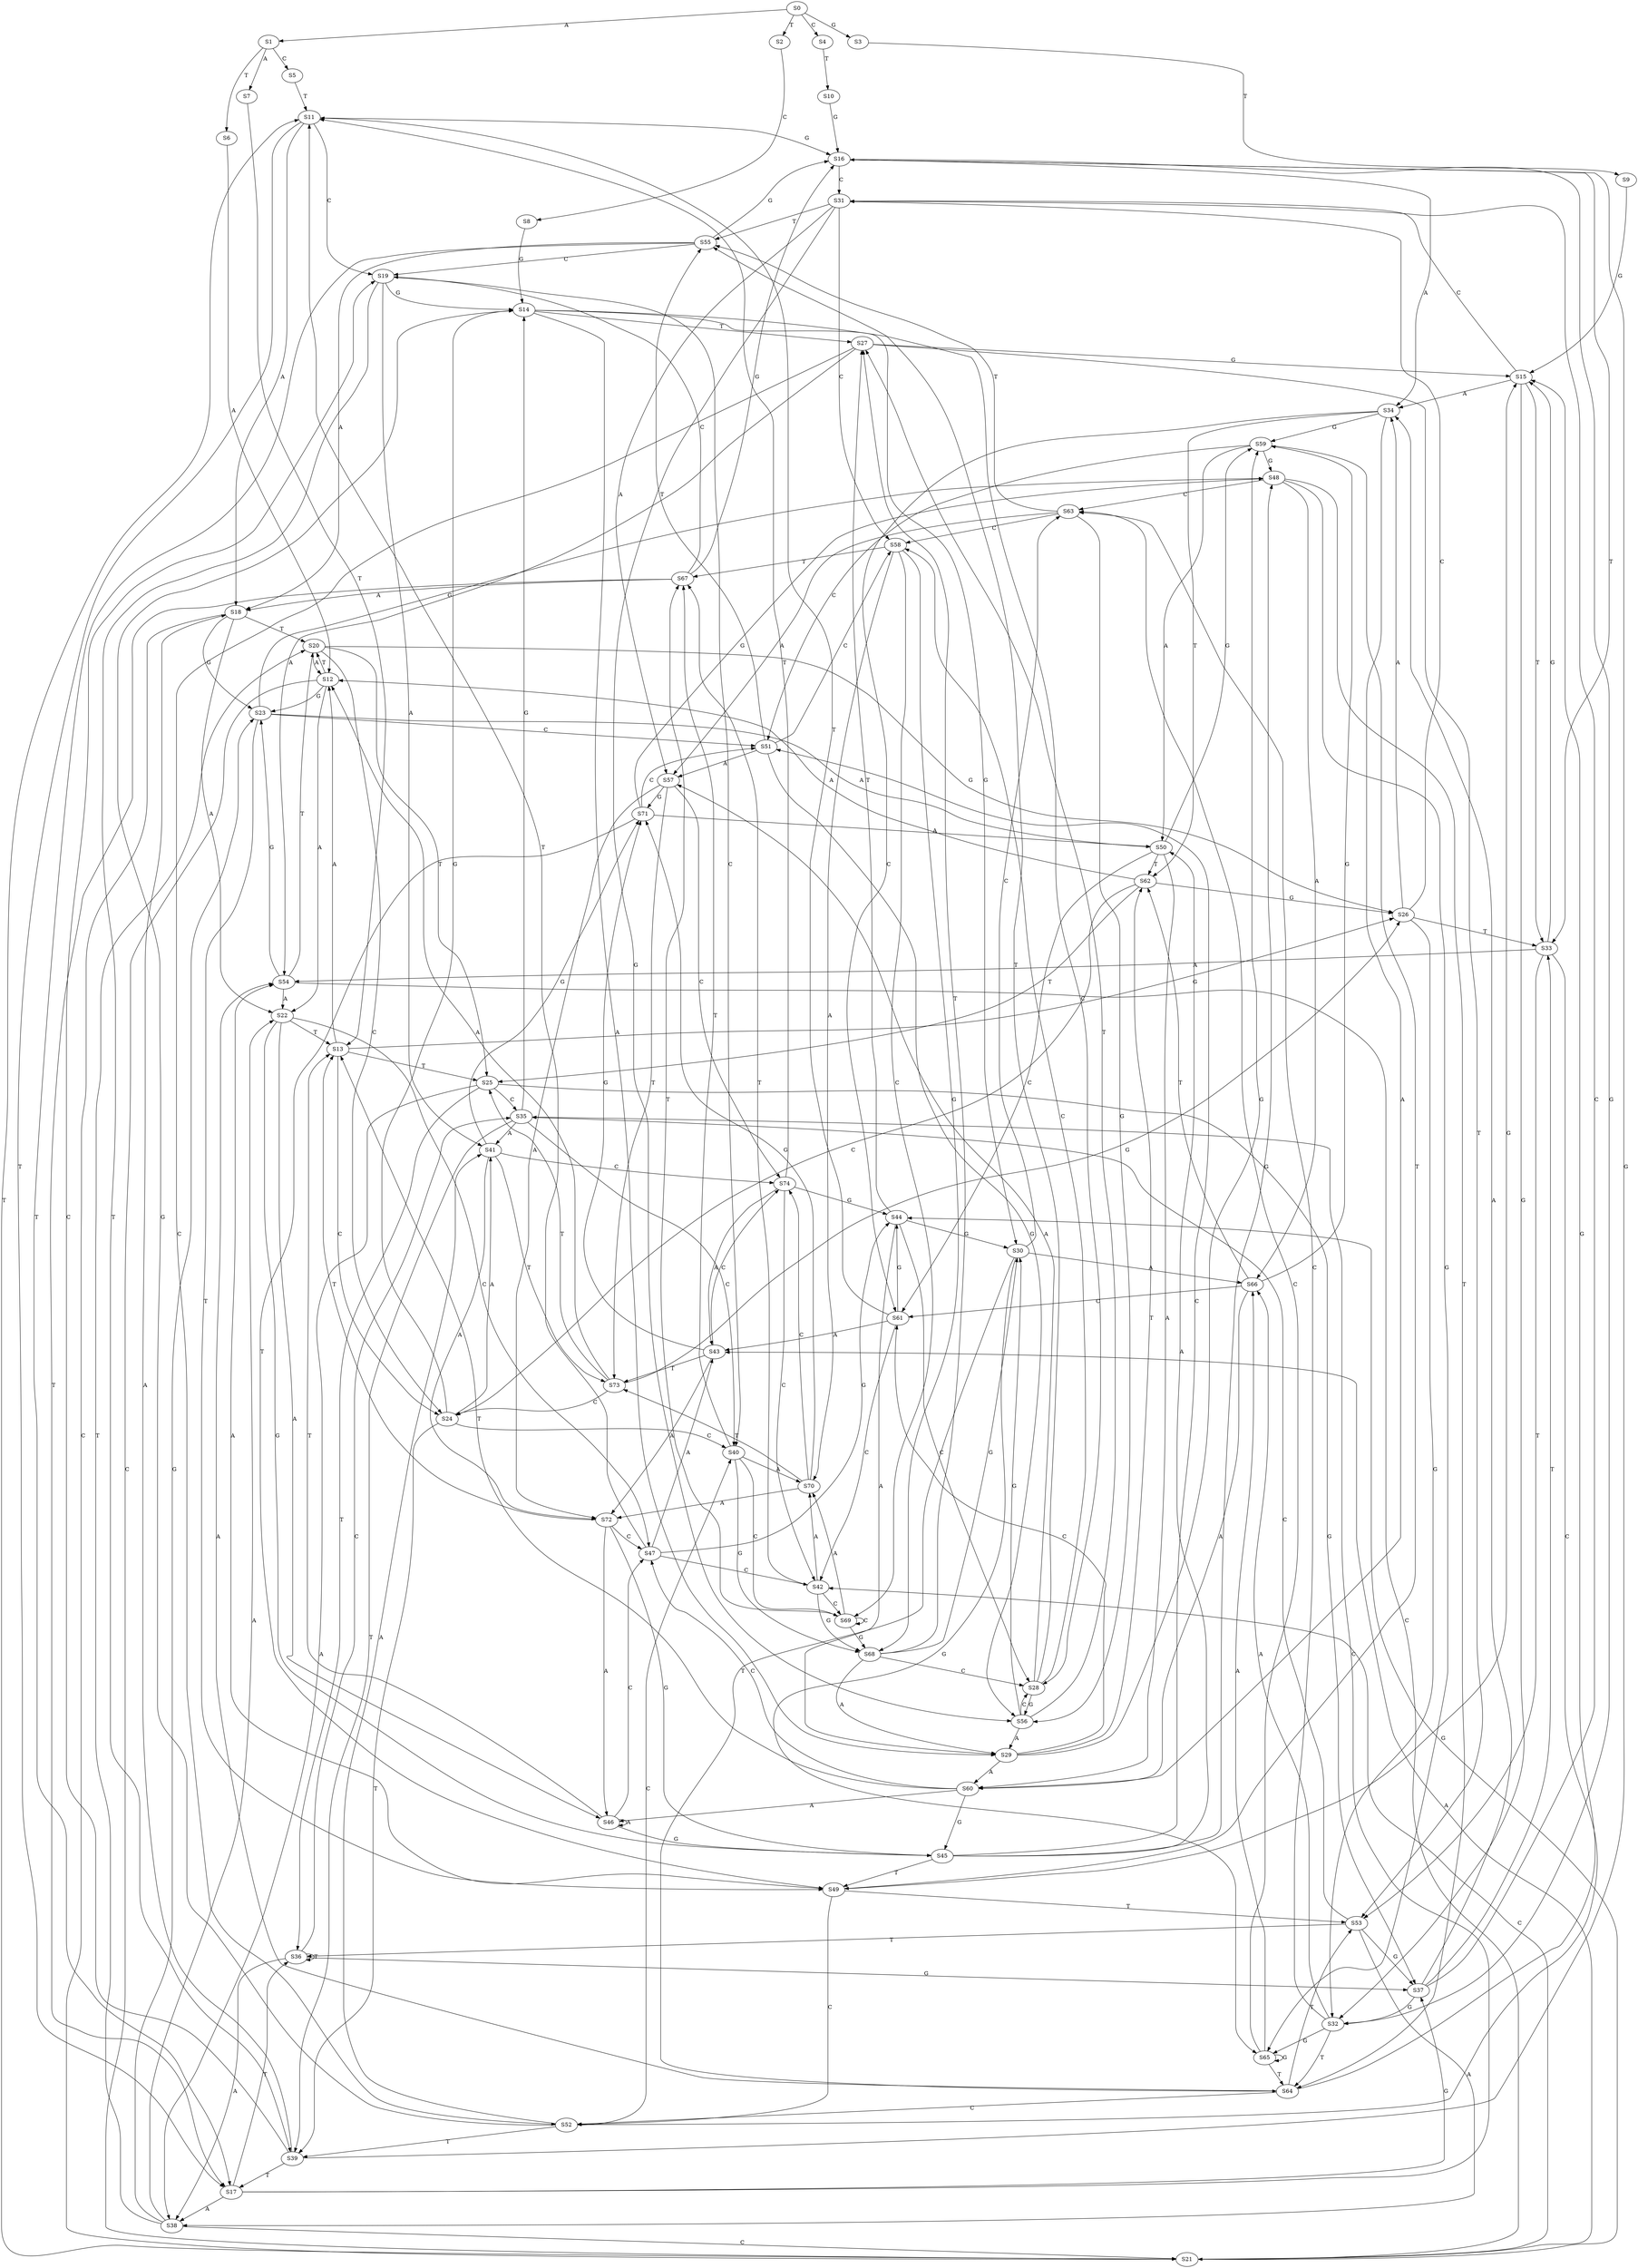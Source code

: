 strict digraph  {
	S0 -> S1 [ label = A ];
	S0 -> S2 [ label = T ];
	S0 -> S3 [ label = G ];
	S0 -> S4 [ label = C ];
	S1 -> S5 [ label = C ];
	S1 -> S6 [ label = T ];
	S1 -> S7 [ label = A ];
	S2 -> S8 [ label = C ];
	S3 -> S9 [ label = T ];
	S4 -> S10 [ label = T ];
	S5 -> S11 [ label = T ];
	S6 -> S12 [ label = A ];
	S7 -> S13 [ label = T ];
	S8 -> S14 [ label = G ];
	S9 -> S15 [ label = G ];
	S10 -> S16 [ label = G ];
	S11 -> S17 [ label = T ];
	S11 -> S16 [ label = G ];
	S11 -> S18 [ label = A ];
	S11 -> S19 [ label = C ];
	S12 -> S20 [ label = T ];
	S12 -> S21 [ label = C ];
	S12 -> S22 [ label = A ];
	S12 -> S23 [ label = G ];
	S13 -> S24 [ label = C ];
	S13 -> S25 [ label = T ];
	S13 -> S12 [ label = A ];
	S13 -> S26 [ label = G ];
	S14 -> S27 [ label = T ];
	S14 -> S28 [ label = C ];
	S14 -> S29 [ label = A ];
	S14 -> S30 [ label = G ];
	S15 -> S31 [ label = C ];
	S15 -> S32 [ label = G ];
	S15 -> S33 [ label = T ];
	S15 -> S34 [ label = A ];
	S16 -> S32 [ label = G ];
	S16 -> S33 [ label = T ];
	S16 -> S34 [ label = A ];
	S16 -> S31 [ label = C ];
	S17 -> S35 [ label = C ];
	S17 -> S36 [ label = T ];
	S17 -> S37 [ label = G ];
	S17 -> S38 [ label = A ];
	S18 -> S23 [ label = G ];
	S18 -> S21 [ label = C ];
	S18 -> S22 [ label = A ];
	S18 -> S20 [ label = T ];
	S19 -> S39 [ label = T ];
	S19 -> S40 [ label = C ];
	S19 -> S41 [ label = A ];
	S19 -> S14 [ label = G ];
	S20 -> S24 [ label = C ];
	S20 -> S25 [ label = T ];
	S20 -> S12 [ label = A ];
	S20 -> S26 [ label = G ];
	S21 -> S42 [ label = C ];
	S21 -> S11 [ label = T ];
	S21 -> S43 [ label = A ];
	S21 -> S44 [ label = G ];
	S22 -> S45 [ label = G ];
	S22 -> S46 [ label = A ];
	S22 -> S47 [ label = C ];
	S22 -> S13 [ label = T ];
	S23 -> S48 [ label = G ];
	S23 -> S49 [ label = T ];
	S23 -> S50 [ label = A ];
	S23 -> S51 [ label = C ];
	S24 -> S14 [ label = G ];
	S24 -> S41 [ label = A ];
	S24 -> S39 [ label = T ];
	S24 -> S40 [ label = C ];
	S25 -> S38 [ label = A ];
	S25 -> S37 [ label = G ];
	S25 -> S35 [ label = C ];
	S25 -> S36 [ label = T ];
	S26 -> S31 [ label = C ];
	S26 -> S34 [ label = A ];
	S26 -> S33 [ label = T ];
	S26 -> S32 [ label = G ];
	S27 -> S52 [ label = C ];
	S27 -> S15 [ label = G ];
	S27 -> S53 [ label = T ];
	S27 -> S54 [ label = A ];
	S28 -> S55 [ label = T ];
	S28 -> S56 [ label = G ];
	S28 -> S57 [ label = A ];
	S28 -> S58 [ label = C ];
	S29 -> S59 [ label = G ];
	S29 -> S60 [ label = A ];
	S29 -> S61 [ label = C ];
	S29 -> S62 [ label = T ];
	S30 -> S63 [ label = C ];
	S30 -> S64 [ label = T ];
	S30 -> S65 [ label = G ];
	S30 -> S66 [ label = A ];
	S31 -> S55 [ label = T ];
	S31 -> S56 [ label = G ];
	S31 -> S57 [ label = A ];
	S31 -> S58 [ label = C ];
	S32 -> S65 [ label = G ];
	S32 -> S66 [ label = A ];
	S32 -> S63 [ label = C ];
	S32 -> S64 [ label = T ];
	S33 -> S52 [ label = C ];
	S33 -> S15 [ label = G ];
	S33 -> S54 [ label = A ];
	S33 -> S53 [ label = T ];
	S34 -> S61 [ label = C ];
	S34 -> S60 [ label = A ];
	S34 -> S62 [ label = T ];
	S34 -> S59 [ label = G ];
	S35 -> S40 [ label = C ];
	S35 -> S14 [ label = G ];
	S35 -> S39 [ label = T ];
	S35 -> S41 [ label = A ];
	S36 -> S35 [ label = C ];
	S36 -> S36 [ label = T ];
	S36 -> S38 [ label = A ];
	S36 -> S37 [ label = G ];
	S37 -> S32 [ label = G ];
	S37 -> S34 [ label = A ];
	S37 -> S33 [ label = T ];
	S37 -> S31 [ label = C ];
	S38 -> S20 [ label = T ];
	S38 -> S23 [ label = G ];
	S38 -> S22 [ label = A ];
	S38 -> S21 [ label = C ];
	S39 -> S16 [ label = G ];
	S39 -> S17 [ label = T ];
	S39 -> S19 [ label = C ];
	S39 -> S18 [ label = A ];
	S40 -> S67 [ label = T ];
	S40 -> S68 [ label = G ];
	S40 -> S69 [ label = C ];
	S40 -> S70 [ label = A ];
	S41 -> S71 [ label = G ];
	S41 -> S72 [ label = A ];
	S41 -> S73 [ label = T ];
	S41 -> S74 [ label = C ];
	S42 -> S69 [ label = C ];
	S42 -> S67 [ label = T ];
	S42 -> S70 [ label = A ];
	S42 -> S68 [ label = G ];
	S43 -> S72 [ label = A ];
	S43 -> S71 [ label = G ];
	S43 -> S73 [ label = T ];
	S43 -> S74 [ label = C ];
	S44 -> S29 [ label = A ];
	S44 -> S27 [ label = T ];
	S44 -> S30 [ label = G ];
	S44 -> S28 [ label = C ];
	S45 -> S49 [ label = T ];
	S45 -> S50 [ label = A ];
	S45 -> S48 [ label = G ];
	S45 -> S51 [ label = C ];
	S46 -> S13 [ label = T ];
	S46 -> S46 [ label = A ];
	S46 -> S45 [ label = G ];
	S46 -> S47 [ label = C ];
	S47 -> S43 [ label = A ];
	S47 -> S44 [ label = G ];
	S47 -> S42 [ label = C ];
	S47 -> S11 [ label = T ];
	S48 -> S63 [ label = C ];
	S48 -> S66 [ label = A ];
	S48 -> S65 [ label = G ];
	S48 -> S64 [ label = T ];
	S49 -> S15 [ label = G ];
	S49 -> S52 [ label = C ];
	S49 -> S54 [ label = A ];
	S49 -> S53 [ label = T ];
	S50 -> S59 [ label = G ];
	S50 -> S60 [ label = A ];
	S50 -> S62 [ label = T ];
	S50 -> S61 [ label = C ];
	S51 -> S56 [ label = G ];
	S51 -> S58 [ label = C ];
	S51 -> S55 [ label = T ];
	S51 -> S57 [ label = A ];
	S52 -> S40 [ label = C ];
	S52 -> S39 [ label = T ];
	S52 -> S14 [ label = G ];
	S52 -> S41 [ label = A ];
	S53 -> S35 [ label = C ];
	S53 -> S36 [ label = T ];
	S53 -> S38 [ label = A ];
	S53 -> S37 [ label = G ];
	S54 -> S23 [ label = G ];
	S54 -> S22 [ label = A ];
	S54 -> S20 [ label = T ];
	S54 -> S21 [ label = C ];
	S55 -> S16 [ label = G ];
	S55 -> S17 [ label = T ];
	S55 -> S18 [ label = A ];
	S55 -> S19 [ label = C ];
	S56 -> S28 [ label = C ];
	S56 -> S30 [ label = G ];
	S56 -> S29 [ label = A ];
	S56 -> S27 [ label = T ];
	S57 -> S71 [ label = G ];
	S57 -> S74 [ label = C ];
	S57 -> S73 [ label = T ];
	S57 -> S72 [ label = A ];
	S58 -> S69 [ label = C ];
	S58 -> S67 [ label = T ];
	S58 -> S68 [ label = G ];
	S58 -> S70 [ label = A ];
	S59 -> S51 [ label = C ];
	S59 -> S48 [ label = G ];
	S59 -> S49 [ label = T ];
	S59 -> S50 [ label = A ];
	S60 -> S46 [ label = A ];
	S60 -> S45 [ label = G ];
	S60 -> S47 [ label = C ];
	S60 -> S13 [ label = T ];
	S61 -> S42 [ label = C ];
	S61 -> S44 [ label = G ];
	S61 -> S11 [ label = T ];
	S61 -> S43 [ label = A ];
	S62 -> S26 [ label = G ];
	S62 -> S12 [ label = A ];
	S62 -> S25 [ label = T ];
	S62 -> S24 [ label = C ];
	S63 -> S58 [ label = C ];
	S63 -> S56 [ label = G ];
	S63 -> S57 [ label = A ];
	S63 -> S55 [ label = T ];
	S64 -> S52 [ label = C ];
	S64 -> S15 [ label = G ];
	S64 -> S54 [ label = A ];
	S64 -> S53 [ label = T ];
	S65 -> S63 [ label = C ];
	S65 -> S64 [ label = T ];
	S65 -> S65 [ label = G ];
	S65 -> S66 [ label = A ];
	S66 -> S61 [ label = C ];
	S66 -> S59 [ label = G ];
	S66 -> S60 [ label = A ];
	S66 -> S62 [ label = T ];
	S67 -> S19 [ label = C ];
	S67 -> S16 [ label = G ];
	S67 -> S18 [ label = A ];
	S67 -> S17 [ label = T ];
	S68 -> S30 [ label = G ];
	S68 -> S27 [ label = T ];
	S68 -> S28 [ label = C ];
	S68 -> S29 [ label = A ];
	S69 -> S68 [ label = G ];
	S69 -> S69 [ label = C ];
	S69 -> S67 [ label = T ];
	S69 -> S70 [ label = A ];
	S70 -> S74 [ label = C ];
	S70 -> S71 [ label = G ];
	S70 -> S73 [ label = T ];
	S70 -> S72 [ label = A ];
	S71 -> S51 [ label = C ];
	S71 -> S49 [ label = T ];
	S71 -> S48 [ label = G ];
	S71 -> S50 [ label = A ];
	S72 -> S45 [ label = G ];
	S72 -> S13 [ label = T ];
	S72 -> S46 [ label = A ];
	S72 -> S47 [ label = C ];
	S73 -> S25 [ label = T ];
	S73 -> S12 [ label = A ];
	S73 -> S24 [ label = C ];
	S73 -> S26 [ label = G ];
	S74 -> S44 [ label = G ];
	S74 -> S43 [ label = A ];
	S74 -> S42 [ label = C ];
	S74 -> S11 [ label = T ];
}
